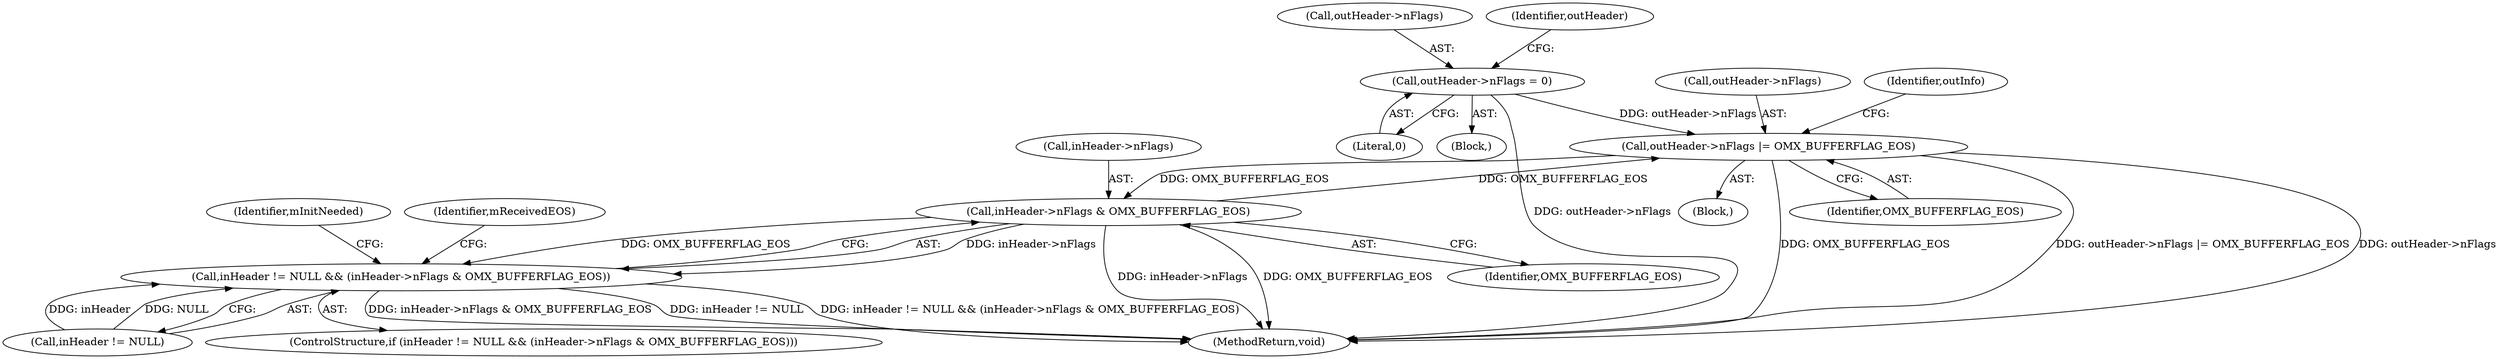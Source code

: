 digraph "0_Android_918eeaa29d99d257282fafec931b4bda0e3bae12_3@pointer" {
"1000648" [label="(Call,outHeader->nFlags |= OMX_BUFFERFLAG_EOS)"];
"1000180" [label="(Call,outHeader->nFlags = 0)"];
"1000200" [label="(Call,inHeader->nFlags & OMX_BUFFERFLAG_EOS)"];
"1000648" [label="(Call,outHeader->nFlags |= OMX_BUFFERFLAG_EOS)"];
"1000196" [label="(Call,inHeader != NULL && (inHeader->nFlags & OMX_BUFFERFLAG_EOS))"];
"1000197" [label="(Call,inHeader != NULL)"];
"1000204" [label="(Identifier,OMX_BUFFERFLAG_EOS)"];
"1000195" [label="(ControlStructure,if (inHeader != NULL && (inHeader->nFlags & OMX_BUFFERFLAG_EOS)))"];
"1000201" [label="(Call,inHeader->nFlags)"];
"1000648" [label="(Call,outHeader->nFlags |= OMX_BUFFERFLAG_EOS)"];
"1000642" [label="(Block,)"];
"1000649" [label="(Call,outHeader->nFlags)"];
"1000196" [label="(Call,inHeader != NULL && (inHeader->nFlags & OMX_BUFFERFLAG_EOS))"];
"1000180" [label="(Call,outHeader->nFlags = 0)"];
"1000181" [label="(Call,outHeader->nFlags)"];
"1000655" [label="(Identifier,outInfo)"];
"1000139" [label="(Block,)"];
"1000187" [label="(Identifier,outHeader)"];
"1000231" [label="(Identifier,mInitNeeded)"];
"1000652" [label="(Identifier,OMX_BUFFERFLAG_EOS)"];
"1000207" [label="(Identifier,mReceivedEOS)"];
"1000200" [label="(Call,inHeader->nFlags & OMX_BUFFERFLAG_EOS)"];
"1000184" [label="(Literal,0)"];
"1000689" [label="(MethodReturn,void)"];
"1000648" -> "1000642"  [label="AST: "];
"1000648" -> "1000652"  [label="CFG: "];
"1000649" -> "1000648"  [label="AST: "];
"1000652" -> "1000648"  [label="AST: "];
"1000655" -> "1000648"  [label="CFG: "];
"1000648" -> "1000689"  [label="DDG: OMX_BUFFERFLAG_EOS"];
"1000648" -> "1000689"  [label="DDG: outHeader->nFlags |= OMX_BUFFERFLAG_EOS"];
"1000648" -> "1000689"  [label="DDG: outHeader->nFlags"];
"1000648" -> "1000200"  [label="DDG: OMX_BUFFERFLAG_EOS"];
"1000180" -> "1000648"  [label="DDG: outHeader->nFlags"];
"1000200" -> "1000648"  [label="DDG: OMX_BUFFERFLAG_EOS"];
"1000180" -> "1000139"  [label="AST: "];
"1000180" -> "1000184"  [label="CFG: "];
"1000181" -> "1000180"  [label="AST: "];
"1000184" -> "1000180"  [label="AST: "];
"1000187" -> "1000180"  [label="CFG: "];
"1000180" -> "1000689"  [label="DDG: outHeader->nFlags"];
"1000200" -> "1000196"  [label="AST: "];
"1000200" -> "1000204"  [label="CFG: "];
"1000201" -> "1000200"  [label="AST: "];
"1000204" -> "1000200"  [label="AST: "];
"1000196" -> "1000200"  [label="CFG: "];
"1000200" -> "1000689"  [label="DDG: inHeader->nFlags"];
"1000200" -> "1000689"  [label="DDG: OMX_BUFFERFLAG_EOS"];
"1000200" -> "1000196"  [label="DDG: inHeader->nFlags"];
"1000200" -> "1000196"  [label="DDG: OMX_BUFFERFLAG_EOS"];
"1000196" -> "1000195"  [label="AST: "];
"1000196" -> "1000197"  [label="CFG: "];
"1000197" -> "1000196"  [label="AST: "];
"1000207" -> "1000196"  [label="CFG: "];
"1000231" -> "1000196"  [label="CFG: "];
"1000196" -> "1000689"  [label="DDG: inHeader->nFlags & OMX_BUFFERFLAG_EOS"];
"1000196" -> "1000689"  [label="DDG: inHeader != NULL"];
"1000196" -> "1000689"  [label="DDG: inHeader != NULL && (inHeader->nFlags & OMX_BUFFERFLAG_EOS)"];
"1000197" -> "1000196"  [label="DDG: inHeader"];
"1000197" -> "1000196"  [label="DDG: NULL"];
}
